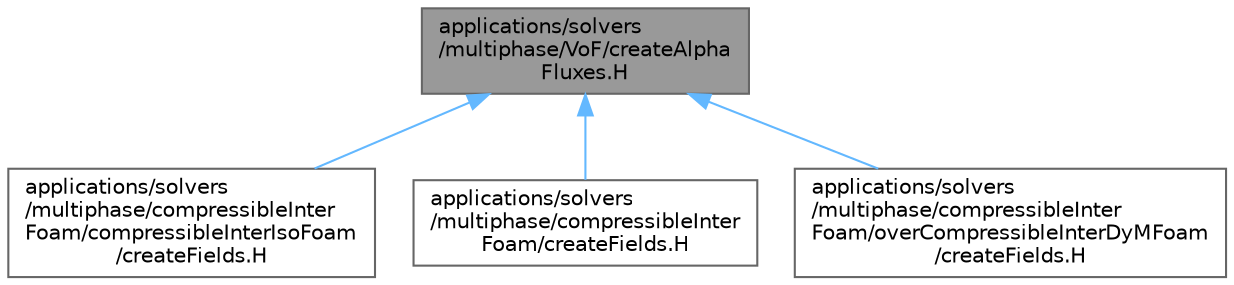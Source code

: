 digraph "applications/solvers/multiphase/VoF/createAlphaFluxes.H"
{
 // LATEX_PDF_SIZE
  bgcolor="transparent";
  edge [fontname=Helvetica,fontsize=10,labelfontname=Helvetica,labelfontsize=10];
  node [fontname=Helvetica,fontsize=10,shape=box,height=0.2,width=0.4];
  Node1 [id="Node000001",label="applications/solvers\l/multiphase/VoF/createAlpha\lFluxes.H",height=0.2,width=0.4,color="gray40", fillcolor="grey60", style="filled", fontcolor="black",tooltip=" "];
  Node1 -> Node2 [id="edge1_Node000001_Node000002",dir="back",color="steelblue1",style="solid",tooltip=" "];
  Node2 [id="Node000002",label="applications/solvers\l/multiphase/compressibleInter\lFoam/compressibleInterIsoFoam\l/createFields.H",height=0.2,width=0.4,color="grey40", fillcolor="white", style="filled",URL="$solvers_2multiphase_2compressibleInterFoam_2compressibleInterIsoFoam_2createFields_8H.html",tooltip=" "];
  Node1 -> Node3 [id="edge2_Node000001_Node000003",dir="back",color="steelblue1",style="solid",tooltip=" "];
  Node3 [id="Node000003",label="applications/solvers\l/multiphase/compressibleInter\lFoam/createFields.H",height=0.2,width=0.4,color="grey40", fillcolor="white", style="filled",URL="$solvers_2multiphase_2compressibleInterFoam_2createFields_8H.html",tooltip=" "];
  Node1 -> Node4 [id="edge3_Node000001_Node000004",dir="back",color="steelblue1",style="solid",tooltip=" "];
  Node4 [id="Node000004",label="applications/solvers\l/multiphase/compressibleInter\lFoam/overCompressibleInterDyMFoam\l/createFields.H",height=0.2,width=0.4,color="grey40", fillcolor="white", style="filled",URL="$solvers_2multiphase_2compressibleInterFoam_2overCompressibleInterDyMFoam_2createFields_8H.html",tooltip=" "];
}
